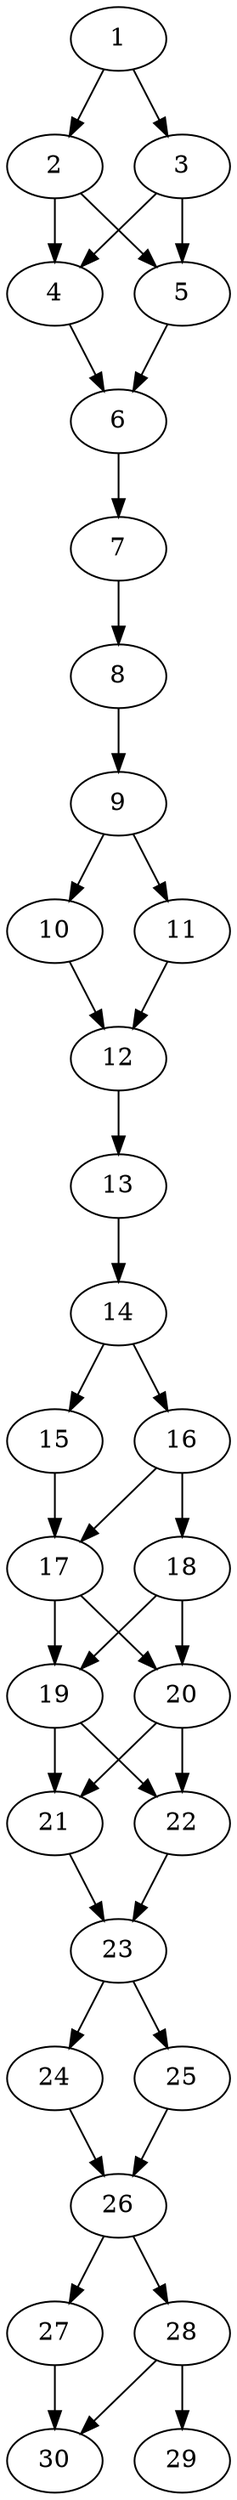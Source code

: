 // DAG automatically generated by daggen at Thu Oct  3 14:04:18 2019
// ./daggen --dot -n 30 --ccr 0.3 --fat 0.3 --regular 0.5 --density 0.9 --mindata 5242880 --maxdata 52428800 
digraph G {
  1 [size="145455787", alpha="0.02", expect_size="43636736"] 
  1 -> 2 [size ="43636736"]
  1 -> 3 [size ="43636736"]
  2 [size="35853653", alpha="0.07", expect_size="10756096"] 
  2 -> 4 [size ="10756096"]
  2 -> 5 [size ="10756096"]
  3 [size="88142507", alpha="0.13", expect_size="26442752"] 
  3 -> 4 [size ="26442752"]
  3 -> 5 [size ="26442752"]
  4 [size="45264213", alpha="0.18", expect_size="13579264"] 
  4 -> 6 [size ="13579264"]
  5 [size="140110507", alpha="0.06", expect_size="42033152"] 
  5 -> 6 [size ="42033152"]
  6 [size="36696747", alpha="0.08", expect_size="11009024"] 
  6 -> 7 [size ="11009024"]
  7 [size="125883733", alpha="0.10", expect_size="37765120"] 
  7 -> 8 [size ="37765120"]
  8 [size="144011947", alpha="0.08", expect_size="43203584"] 
  8 -> 9 [size ="43203584"]
  9 [size="107520000", alpha="0.14", expect_size="32256000"] 
  9 -> 10 [size ="32256000"]
  9 -> 11 [size ="32256000"]
  10 [size="84514133", alpha="0.13", expect_size="25354240"] 
  10 -> 12 [size ="25354240"]
  11 [size="63795200", alpha="0.02", expect_size="19138560"] 
  11 -> 12 [size ="19138560"]
  12 [size="80790187", alpha="0.03", expect_size="24237056"] 
  12 -> 13 [size ="24237056"]
  13 [size="138240000", alpha="0.16", expect_size="41472000"] 
  13 -> 14 [size ="41472000"]
  14 [size="80885760", alpha="0.02", expect_size="24265728"] 
  14 -> 15 [size ="24265728"]
  14 -> 16 [size ="24265728"]
  15 [size="61866667", alpha="0.01", expect_size="18560000"] 
  15 -> 17 [size ="18560000"]
  16 [size="109905920", alpha="0.06", expect_size="32971776"] 
  16 -> 17 [size ="32971776"]
  16 -> 18 [size ="32971776"]
  17 [size="19237547", alpha="0.19", expect_size="5771264"] 
  17 -> 19 [size ="5771264"]
  17 -> 20 [size ="5771264"]
  18 [size="95641600", alpha="0.05", expect_size="28692480"] 
  18 -> 19 [size ="28692480"]
  18 -> 20 [size ="28692480"]
  19 [size="159856640", alpha="0.05", expect_size="47956992"] 
  19 -> 21 [size ="47956992"]
  19 -> 22 [size ="47956992"]
  20 [size="110223360", alpha="0.06", expect_size="33067008"] 
  20 -> 21 [size ="33067008"]
  20 -> 22 [size ="33067008"]
  21 [size="55480320", alpha="0.03", expect_size="16644096"] 
  21 -> 23 [size ="16644096"]
  22 [size="73799680", alpha="0.02", expect_size="22139904"] 
  22 -> 23 [size ="22139904"]
  23 [size="100198400", alpha="0.10", expect_size="30059520"] 
  23 -> 24 [size ="30059520"]
  23 -> 25 [size ="30059520"]
  24 [size="70208853", alpha="0.02", expect_size="21062656"] 
  24 -> 26 [size ="21062656"]
  25 [size="84677973", alpha="0.10", expect_size="25403392"] 
  25 -> 26 [size ="25403392"]
  26 [size="90787840", alpha="0.20", expect_size="27236352"] 
  26 -> 27 [size ="27236352"]
  26 -> 28 [size ="27236352"]
  27 [size="139605333", alpha="0.03", expect_size="41881600"] 
  27 -> 30 [size ="41881600"]
  28 [size="129000107", alpha="0.03", expect_size="38700032"] 
  28 -> 29 [size ="38700032"]
  28 -> 30 [size ="38700032"]
  29 [size="172107093", alpha="0.14", expect_size="51632128"] 
  30 [size="54234453", alpha="0.14", expect_size="16270336"] 
}
